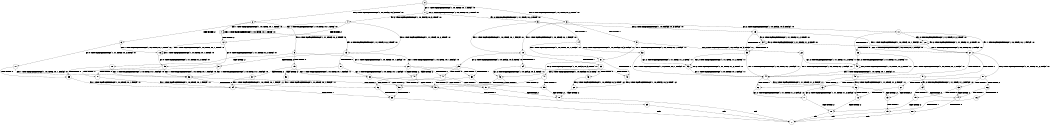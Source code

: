 digraph BCG {
size = "7, 10.5";
center = TRUE;
node [shape = circle];
0 [peripheries = 2];
0 -> 1 [label = "EX !1 !ATOMIC_EXCH_BRANCH (1, +0, TRUE, +0, 1, TRUE) !:0:"];
0 -> 2 [label = "EX !2 !ATOMIC_EXCH_BRANCH (1, +0, FALSE, +0, 3, TRUE) !:0:"];
0 -> 3 [label = "EX !0 !ATOMIC_EXCH_BRANCH (1, +1, TRUE, +0, 2, TRUE) !:0:"];
1 -> 4 [label = "EX !2 !ATOMIC_EXCH_BRANCH (1, +0, FALSE, +0, 3, TRUE) !:0:"];
1 -> 5 [label = "EX !0 !ATOMIC_EXCH_BRANCH (1, +1, TRUE, +0, 2, TRUE) !:0:"];
1 -> 1 [label = "EX !1 !ATOMIC_EXCH_BRANCH (1, +0, TRUE, +0, 1, TRUE) !:0:"];
2 -> 6 [label = "TERMINATE !2"];
2 -> 7 [label = "EX !1 !ATOMIC_EXCH_BRANCH (1, +0, TRUE, +0, 1, TRUE) !:0:"];
2 -> 8 [label = "EX !0 !ATOMIC_EXCH_BRANCH (1, +1, TRUE, +0, 2, TRUE) !:0:"];
3 -> 9 [label = "TERMINATE !0"];
3 -> 10 [label = "EX !1 !ATOMIC_EXCH_BRANCH (1, +0, TRUE, +0, 1, FALSE) !:0:"];
3 -> 11 [label = "EX !2 !ATOMIC_EXCH_BRANCH (1, +0, FALSE, +0, 3, FALSE) !:0:"];
4 -> 12 [label = "TERMINATE !2"];
4 -> 13 [label = "EX !0 !ATOMIC_EXCH_BRANCH (1, +1, TRUE, +0, 2, TRUE) !:0:"];
4 -> 7 [label = "EX !1 !ATOMIC_EXCH_BRANCH (1, +0, TRUE, +0, 1, TRUE) !:0:"];
5 -> 14 [label = "TERMINATE !0"];
5 -> 15 [label = "EX !2 !ATOMIC_EXCH_BRANCH (1, +0, FALSE, +0, 3, FALSE) !:0:"];
5 -> 10 [label = "EX !1 !ATOMIC_EXCH_BRANCH (1, +0, TRUE, +0, 1, FALSE) !:0:"];
6 -> 16 [label = "EX !1 !ATOMIC_EXCH_BRANCH (1, +0, TRUE, +0, 1, TRUE) !:0:"];
6 -> 17 [label = "EX !0 !ATOMIC_EXCH_BRANCH (1, +1, TRUE, +0, 2, TRUE) !:0:"];
7 -> 12 [label = "TERMINATE !2"];
7 -> 13 [label = "EX !0 !ATOMIC_EXCH_BRANCH (1, +1, TRUE, +0, 2, TRUE) !:0:"];
7 -> 7 [label = "EX !1 !ATOMIC_EXCH_BRANCH (1, +0, TRUE, +0, 1, TRUE) !:0:"];
8 -> 18 [label = "TERMINATE !2"];
8 -> 19 [label = "TERMINATE !0"];
8 -> 20 [label = "EX !1 !ATOMIC_EXCH_BRANCH (1, +0, TRUE, +0, 1, FALSE) !:0:"];
9 -> 21 [label = "EX !1 !ATOMIC_EXCH_BRANCH (1, +0, TRUE, +0, 1, FALSE) !:1:"];
9 -> 22 [label = "EX !2 !ATOMIC_EXCH_BRANCH (1, +0, FALSE, +0, 3, FALSE) !:1:"];
10 -> 23 [label = "TERMINATE !1"];
10 -> 24 [label = "TERMINATE !0"];
10 -> 25 [label = "EX !2 !ATOMIC_EXCH_BRANCH (1, +0, FALSE, +0, 3, TRUE) !:0:"];
11 -> 26 [label = "TERMINATE !0"];
11 -> 27 [label = "EX !1 !ATOMIC_EXCH_BRANCH (1, +0, TRUE, +0, 1, FALSE) !:0:"];
11 -> 28 [label = "EX !2 !ATOMIC_EXCH_BRANCH (1, +1, TRUE, +1, 2, TRUE) !:0:"];
12 -> 29 [label = "EX !0 !ATOMIC_EXCH_BRANCH (1, +1, TRUE, +0, 2, TRUE) !:0:"];
12 -> 16 [label = "EX !1 !ATOMIC_EXCH_BRANCH (1, +0, TRUE, +0, 1, TRUE) !:0:"];
13 -> 30 [label = "TERMINATE !2"];
13 -> 31 [label = "TERMINATE !0"];
13 -> 20 [label = "EX !1 !ATOMIC_EXCH_BRANCH (1, +0, TRUE, +0, 1, FALSE) !:0:"];
14 -> 32 [label = "EX !2 !ATOMIC_EXCH_BRANCH (1, +0, FALSE, +0, 3, FALSE) !:1:"];
14 -> 21 [label = "EX !1 !ATOMIC_EXCH_BRANCH (1, +0, TRUE, +0, 1, FALSE) !:1:"];
15 -> 33 [label = "TERMINATE !0"];
15 -> 34 [label = "EX !2 !ATOMIC_EXCH_BRANCH (1, +1, TRUE, +1, 2, TRUE) !:0:"];
15 -> 27 [label = "EX !1 !ATOMIC_EXCH_BRANCH (1, +0, TRUE, +0, 1, FALSE) !:0:"];
16 -> 29 [label = "EX !0 !ATOMIC_EXCH_BRANCH (1, +1, TRUE, +0, 2, TRUE) !:0:"];
16 -> 16 [label = "EX !1 !ATOMIC_EXCH_BRANCH (1, +0, TRUE, +0, 1, TRUE) !:0:"];
17 -> 35 [label = "TERMINATE !0"];
17 -> 36 [label = "EX !1 !ATOMIC_EXCH_BRANCH (1, +0, TRUE, +0, 1, FALSE) !:0:"];
18 -> 35 [label = "TERMINATE !0"];
18 -> 36 [label = "EX !1 !ATOMIC_EXCH_BRANCH (1, +0, TRUE, +0, 1, FALSE) !:0:"];
19 -> 37 [label = "TERMINATE !2"];
19 -> 38 [label = "EX !1 !ATOMIC_EXCH_BRANCH (1, +0, TRUE, +0, 1, FALSE) !:1:"];
20 -> 39 [label = "TERMINATE !1"];
20 -> 40 [label = "TERMINATE !2"];
20 -> 41 [label = "TERMINATE !0"];
21 -> 42 [label = "TERMINATE !1"];
21 -> 43 [label = "EX !2 !ATOMIC_EXCH_BRANCH (1, +0, FALSE, +0, 3, TRUE) !:1:"];
22 -> 44 [label = "EX !1 !ATOMIC_EXCH_BRANCH (1, +0, TRUE, +0, 1, FALSE) !:1:"];
22 -> 45 [label = "EX !2 !ATOMIC_EXCH_BRANCH (1, +1, TRUE, +1, 2, TRUE) !:1:"];
23 -> 46 [label = "TERMINATE !0"];
23 -> 47 [label = "EX !2 !ATOMIC_EXCH_BRANCH (1, +0, FALSE, +0, 3, TRUE) !:0:"];
24 -> 42 [label = "TERMINATE !1"];
24 -> 43 [label = "EX !2 !ATOMIC_EXCH_BRANCH (1, +0, FALSE, +0, 3, TRUE) !:1:"];
25 -> 39 [label = "TERMINATE !1"];
25 -> 40 [label = "TERMINATE !2"];
25 -> 41 [label = "TERMINATE !0"];
26 -> 44 [label = "EX !1 !ATOMIC_EXCH_BRANCH (1, +0, TRUE, +0, 1, FALSE) !:1:"];
26 -> 45 [label = "EX !2 !ATOMIC_EXCH_BRANCH (1, +1, TRUE, +1, 2, TRUE) !:1:"];
27 -> 48 [label = "TERMINATE !1"];
27 -> 49 [label = "TERMINATE !0"];
27 -> 50 [label = "EX !2 !ATOMIC_EXCH_BRANCH (1, +1, TRUE, +1, 2, FALSE) !:0:"];
28 -> 26 [label = "TERMINATE !0"];
28 -> 27 [label = "EX !1 !ATOMIC_EXCH_BRANCH (1, +0, TRUE, +0, 1, FALSE) !:0:"];
28 -> 28 [label = "EX !2 !ATOMIC_EXCH_BRANCH (1, +1, TRUE, +1, 2, TRUE) !:0:"];
29 -> 51 [label = "TERMINATE !0"];
29 -> 36 [label = "EX !1 !ATOMIC_EXCH_BRANCH (1, +0, TRUE, +0, 1, FALSE) !:0:"];
30 -> 51 [label = "TERMINATE !0"];
30 -> 36 [label = "EX !1 !ATOMIC_EXCH_BRANCH (1, +0, TRUE, +0, 1, FALSE) !:0:"];
31 -> 52 [label = "TERMINATE !2"];
31 -> 38 [label = "EX !1 !ATOMIC_EXCH_BRANCH (1, +0, TRUE, +0, 1, FALSE) !:1:"];
32 -> 53 [label = "EX !2 !ATOMIC_EXCH_BRANCH (1, +1, TRUE, +1, 2, TRUE) !:1:"];
32 -> 44 [label = "EX !1 !ATOMIC_EXCH_BRANCH (1, +0, TRUE, +0, 1, FALSE) !:1:"];
33 -> 53 [label = "EX !2 !ATOMIC_EXCH_BRANCH (1, +1, TRUE, +1, 2, TRUE) !:1:"];
33 -> 44 [label = "EX !1 !ATOMIC_EXCH_BRANCH (1, +0, TRUE, +0, 1, FALSE) !:1:"];
34 -> 33 [label = "TERMINATE !0"];
34 -> 34 [label = "EX !2 !ATOMIC_EXCH_BRANCH (1, +1, TRUE, +1, 2, TRUE) !:0:"];
34 -> 27 [label = "EX !1 !ATOMIC_EXCH_BRANCH (1, +0, TRUE, +0, 1, FALSE) !:0:"];
35 -> 54 [label = "EX !1 !ATOMIC_EXCH_BRANCH (1, +0, TRUE, +0, 1, FALSE) !:1:"];
36 -> 55 [label = "TERMINATE !1"];
36 -> 56 [label = "TERMINATE !0"];
37 -> 54 [label = "EX !1 !ATOMIC_EXCH_BRANCH (1, +0, TRUE, +0, 1, FALSE) !:1:"];
38 -> 57 [label = "TERMINATE !1"];
38 -> 58 [label = "TERMINATE !2"];
39 -> 55 [label = "TERMINATE !2"];
39 -> 59 [label = "TERMINATE !0"];
40 -> 55 [label = "TERMINATE !1"];
40 -> 56 [label = "TERMINATE !0"];
41 -> 57 [label = "TERMINATE !1"];
41 -> 58 [label = "TERMINATE !2"];
42 -> 60 [label = "EX !2 !ATOMIC_EXCH_BRANCH (1, +0, FALSE, +0, 3, TRUE) !:2:"];
43 -> 57 [label = "TERMINATE !1"];
43 -> 58 [label = "TERMINATE !2"];
44 -> 61 [label = "TERMINATE !1"];
44 -> 62 [label = "EX !2 !ATOMIC_EXCH_BRANCH (1, +1, TRUE, +1, 2, FALSE) !:1:"];
45 -> 44 [label = "EX !1 !ATOMIC_EXCH_BRANCH (1, +0, TRUE, +0, 1, FALSE) !:1:"];
45 -> 45 [label = "EX !2 !ATOMIC_EXCH_BRANCH (1, +1, TRUE, +1, 2, TRUE) !:1:"];
46 -> 60 [label = "EX !2 !ATOMIC_EXCH_BRANCH (1, +0, FALSE, +0, 3, TRUE) !:2:"];
47 -> 55 [label = "TERMINATE !2"];
47 -> 59 [label = "TERMINATE !0"];
48 -> 63 [label = "TERMINATE !0"];
48 -> 64 [label = "EX !2 !ATOMIC_EXCH_BRANCH (1, +1, TRUE, +1, 2, FALSE) !:0:"];
49 -> 61 [label = "TERMINATE !1"];
49 -> 62 [label = "EX !2 !ATOMIC_EXCH_BRANCH (1, +1, TRUE, +1, 2, FALSE) !:1:"];
50 -> 65 [label = "TERMINATE !1"];
50 -> 66 [label = "TERMINATE !2"];
50 -> 67 [label = "TERMINATE !0"];
51 -> 54 [label = "EX !1 !ATOMIC_EXCH_BRANCH (1, +0, TRUE, +0, 1, FALSE) !:1:"];
52 -> 54 [label = "EX !1 !ATOMIC_EXCH_BRANCH (1, +0, TRUE, +0, 1, FALSE) !:1:"];
53 -> 53 [label = "EX !2 !ATOMIC_EXCH_BRANCH (1, +1, TRUE, +1, 2, TRUE) !:1:"];
53 -> 44 [label = "EX !1 !ATOMIC_EXCH_BRANCH (1, +0, TRUE, +0, 1, FALSE) !:1:"];
54 -> 68 [label = "TERMINATE !1"];
55 -> 69 [label = "TERMINATE !0"];
56 -> 68 [label = "TERMINATE !1"];
57 -> 70 [label = "TERMINATE !2"];
58 -> 68 [label = "TERMINATE !1"];
59 -> 70 [label = "TERMINATE !2"];
60 -> 70 [label = "TERMINATE !2"];
61 -> 71 [label = "EX !2 !ATOMIC_EXCH_BRANCH (1, +1, TRUE, +1, 2, FALSE) !:2:"];
62 -> 72 [label = "TERMINATE !1"];
62 -> 73 [label = "TERMINATE !2"];
63 -> 71 [label = "EX !2 !ATOMIC_EXCH_BRANCH (1, +1, TRUE, +1, 2, FALSE) !:2:"];
64 -> 74 [label = "TERMINATE !2"];
64 -> 75 [label = "TERMINATE !0"];
65 -> 74 [label = "TERMINATE !2"];
65 -> 75 [label = "TERMINATE !0"];
66 -> 74 [label = "TERMINATE !1"];
66 -> 76 [label = "TERMINATE !0"];
67 -> 72 [label = "TERMINATE !1"];
67 -> 73 [label = "TERMINATE !2"];
68 -> 77 [label = "exit"];
69 -> 77 [label = "exit"];
70 -> 77 [label = "exit"];
71 -> 78 [label = "TERMINATE !2"];
72 -> 78 [label = "TERMINATE !2"];
73 -> 79 [label = "TERMINATE !1"];
74 -> 80 [label = "TERMINATE !0"];
75 -> 78 [label = "TERMINATE !2"];
76 -> 79 [label = "TERMINATE !1"];
78 -> 77 [label = "exit"];
79 -> 77 [label = "exit"];
80 -> 77 [label = "exit"];
}
